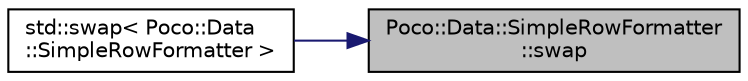 digraph "Poco::Data::SimpleRowFormatter::swap"
{
 // LATEX_PDF_SIZE
  edge [fontname="Helvetica",fontsize="10",labelfontname="Helvetica",labelfontsize="10"];
  node [fontname="Helvetica",fontsize="10",shape=record];
  rankdir="RL";
  Node1 [label="Poco::Data::SimpleRowFormatter\l::swap",height=0.2,width=0.4,color="black", fillcolor="grey75", style="filled", fontcolor="black",tooltip="Destroys the SimpleRowFormatter."];
  Node1 -> Node2 [dir="back",color="midnightblue",fontsize="10",style="solid",fontname="Helvetica"];
  Node2 [label="std::swap\< Poco::Data\l::SimpleRowFormatter \>",height=0.2,width=0.4,color="black", fillcolor="white", style="filled",URL="$namespacestd.html#a551c3bf35946b1a2b91a648ec3f7a72d",tooltip="Full template specalization of std:::swap for SimpleRowFormatter."];
}

